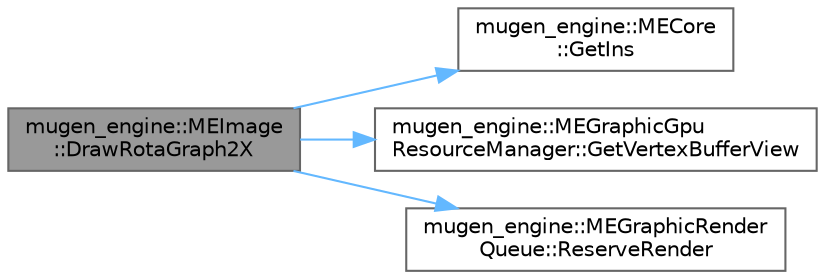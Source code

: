 digraph "mugen_engine::MEImage::DrawRotaGraph2X"
{
 // LATEX_PDF_SIZE
  bgcolor="transparent";
  edge [fontname=Helvetica,fontsize=10,labelfontname=Helvetica,labelfontsize=10];
  node [fontname=Helvetica,fontsize=10,shape=box,height=0.2,width=0.4];
  rankdir="LR";
  Node1 [id="Node000001",label="mugen_engine::MEImage\l::DrawRotaGraph2X",height=0.2,width=0.4,color="gray40", fillcolor="grey60", style="filled", fontcolor="black",tooltip="2倍換算で座標と拡大率と回転角度を指定して描画"];
  Node1 -> Node2 [id="edge4_Node000001_Node000002",color="steelblue1",style="solid",tooltip=" "];
  Node2 [id="Node000002",label="mugen_engine::MECore\l::GetIns",height=0.2,width=0.4,color="grey40", fillcolor="white", style="filled",URL="$classmugen__engine_1_1_m_e_core.html#a8efe32043348f81c574473428903f0be",tooltip="インスタンスの取得"];
  Node1 -> Node3 [id="edge5_Node000001_Node000003",color="steelblue1",style="solid",tooltip=" "];
  Node3 [id="Node000003",label="mugen_engine::MEGraphicGpu\lResourceManager::GetVertexBufferView",height=0.2,width=0.4,color="grey40", fillcolor="white", style="filled",URL="$classmugen__engine_1_1_m_e_graphic_gpu_resource_manager.html#a5975faa5ec6615c97e1c07b1ec95893a",tooltip="頂点バッファビューを取得"];
  Node1 -> Node4 [id="edge6_Node000001_Node000004",color="steelblue1",style="solid",tooltip=" "];
  Node4 [id="Node000004",label="mugen_engine::MEGraphicRender\lQueue::ReserveRender",height=0.2,width=0.4,color="grey40", fillcolor="white", style="filled",URL="$classmugen__engine_1_1_m_e_graphic_render_queue.html#aed53caf0379a1008611962820dbede29",tooltip="描画を予約する"];
}
